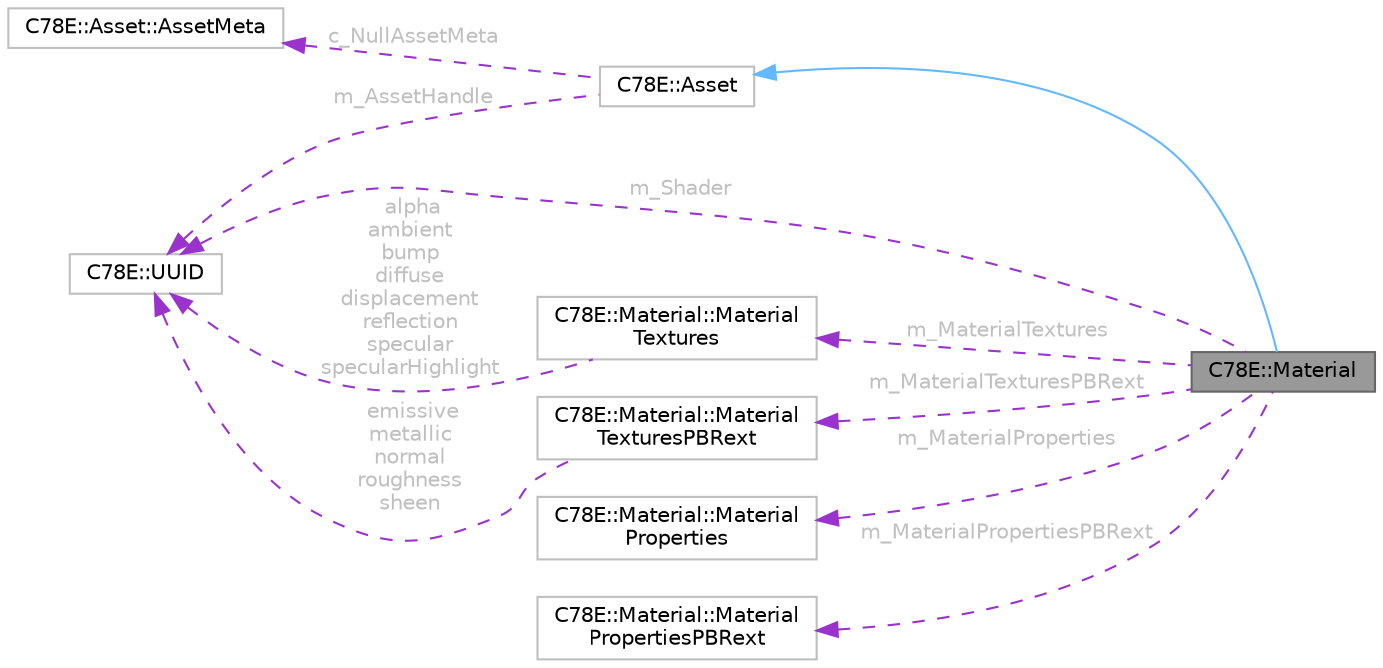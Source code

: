 digraph "C78E::Material"
{
 // LATEX_PDF_SIZE
  bgcolor="transparent";
  edge [fontname=Helvetica,fontsize=10,labelfontname=Helvetica,labelfontsize=10];
  node [fontname=Helvetica,fontsize=10,shape=box,height=0.2,width=0.4];
  rankdir="LR";
  Node1 [id="Node000001",label="C78E::Material",height=0.2,width=0.4,color="gray40", fillcolor="grey60", style="filled", fontcolor="black",tooltip=" "];
  Node2 -> Node1 [id="edge1_Node000001_Node000002",dir="back",color="steelblue1",style="solid",tooltip=" "];
  Node2 [id="Node000002",label="C78E::Asset",height=0.2,width=0.4,color="grey75", fillcolor="white", style="filled",URL="$da/d85/class_c78_e_1_1_asset.html",tooltip=" "];
  Node3 -> Node2 [id="edge2_Node000002_Node000003",dir="back",color="darkorchid3",style="dashed",tooltip=" ",label=" c_NullAssetMeta",fontcolor="grey" ];
  Node3 [id="Node000003",label="C78E::Asset::AssetMeta",height=0.2,width=0.4,color="grey75", fillcolor="white", style="filled",URL="$d2/d32/struct_c78_e_1_1_asset_1_1_asset_meta.html",tooltip=" "];
  Node4 -> Node2 [id="edge3_Node000002_Node000004",dir="back",color="darkorchid3",style="dashed",tooltip=" ",label=" m_AssetHandle",fontcolor="grey" ];
  Node4 [id="Node000004",label="C78E::UUID",height=0.2,width=0.4,color="grey75", fillcolor="white", style="filled",URL="$d9/daf/class_c78_e_1_1_u_u_i_d.html",tooltip=" "];
  Node4 -> Node1 [id="edge4_Node000001_Node000004",dir="back",color="darkorchid3",style="dashed",tooltip=" ",label=" m_Shader",fontcolor="grey" ];
  Node5 -> Node1 [id="edge5_Node000001_Node000005",dir="back",color="darkorchid3",style="dashed",tooltip=" ",label=" m_MaterialProperties",fontcolor="grey" ];
  Node5 [id="Node000005",label="C78E::Material::Material\lProperties",height=0.2,width=0.4,color="grey75", fillcolor="white", style="filled",URL="$d0/d18/struct_c78_e_1_1_material_1_1_material_properties.html",tooltip=" "];
  Node6 -> Node1 [id="edge6_Node000001_Node000006",dir="back",color="darkorchid3",style="dashed",tooltip=" ",label=" m_MaterialTextures",fontcolor="grey" ];
  Node6 [id="Node000006",label="C78E::Material::Material\lTextures",height=0.2,width=0.4,color="grey75", fillcolor="white", style="filled",URL="$d9/dde/struct_c78_e_1_1_material_1_1_material_textures.html",tooltip=" "];
  Node4 -> Node6 [id="edge7_Node000006_Node000004",dir="back",color="darkorchid3",style="dashed",tooltip=" ",label=" alpha\nambient\nbump\ndiffuse\ndisplacement\nreflection\nspecular\nspecularHighlight",fontcolor="grey" ];
  Node7 -> Node1 [id="edge8_Node000001_Node000007",dir="back",color="darkorchid3",style="dashed",tooltip=" ",label=" m_MaterialPropertiesPBRext",fontcolor="grey" ];
  Node7 [id="Node000007",label="C78E::Material::Material\lPropertiesPBRext",height=0.2,width=0.4,color="grey75", fillcolor="white", style="filled",URL="$d6/d9e/struct_c78_e_1_1_material_1_1_material_properties_p_b_rext.html",tooltip=" "];
  Node8 -> Node1 [id="edge9_Node000001_Node000008",dir="back",color="darkorchid3",style="dashed",tooltip=" ",label=" m_MaterialTexturesPBRext",fontcolor="grey" ];
  Node8 [id="Node000008",label="C78E::Material::Material\lTexturesPBRext",height=0.2,width=0.4,color="grey75", fillcolor="white", style="filled",URL="$d6/d8c/struct_c78_e_1_1_material_1_1_material_textures_p_b_rext.html",tooltip=" "];
  Node4 -> Node8 [id="edge10_Node000008_Node000004",dir="back",color="darkorchid3",style="dashed",tooltip=" ",label=" emissive\nmetallic\nnormal\nroughness\nsheen",fontcolor="grey" ];
}
